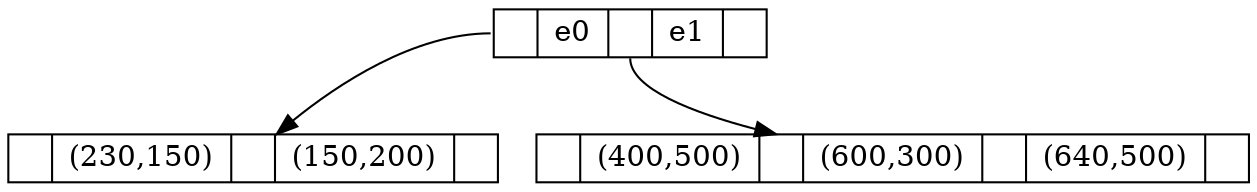 digraph g {
node [shape = record,height=.1];
node0[label = "<f0> |e0|<f1> |e1|"];
node1[label = "<f0> |(230,150)|<f1> |(150,200)|"];
"node0":f0-> "node1"
node2[label = "<f0> |(400,500)|<f1> |(600,300)|<f2> |(640,500)|"];
"node0":f1-> "node2"
}
